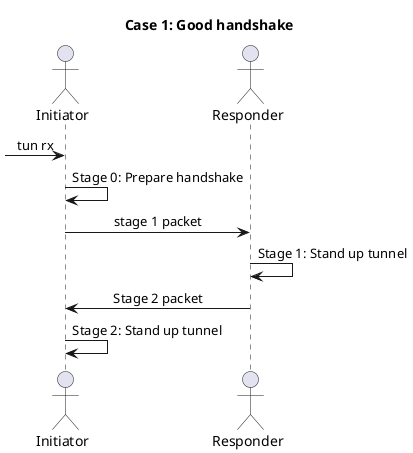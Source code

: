 @startuml
title Case 1: Good handshake

!pragma teoz true
skinparam sequenceMessageAlign center

actor "Initiator" as i
actor "Responder" as r

-> i: tun rx
i -> i: Stage 0: Prepare handshake
i -> r: stage 1 packet

r -> r: Stage 1: Stand up tunnel

r -> i: Stage 2 packet
i -> i: Stage 2: Stand up tunnel
@enduml
